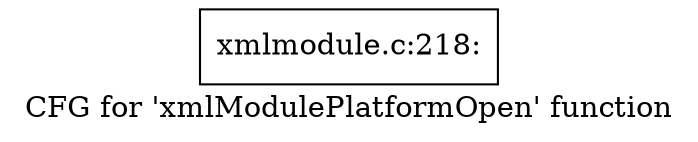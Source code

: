 digraph "CFG for 'xmlModulePlatformOpen' function" {
	label="CFG for 'xmlModulePlatformOpen' function";

	Node0x4f282b0 [shape=record,label="{xmlmodule.c:218:}"];
}
